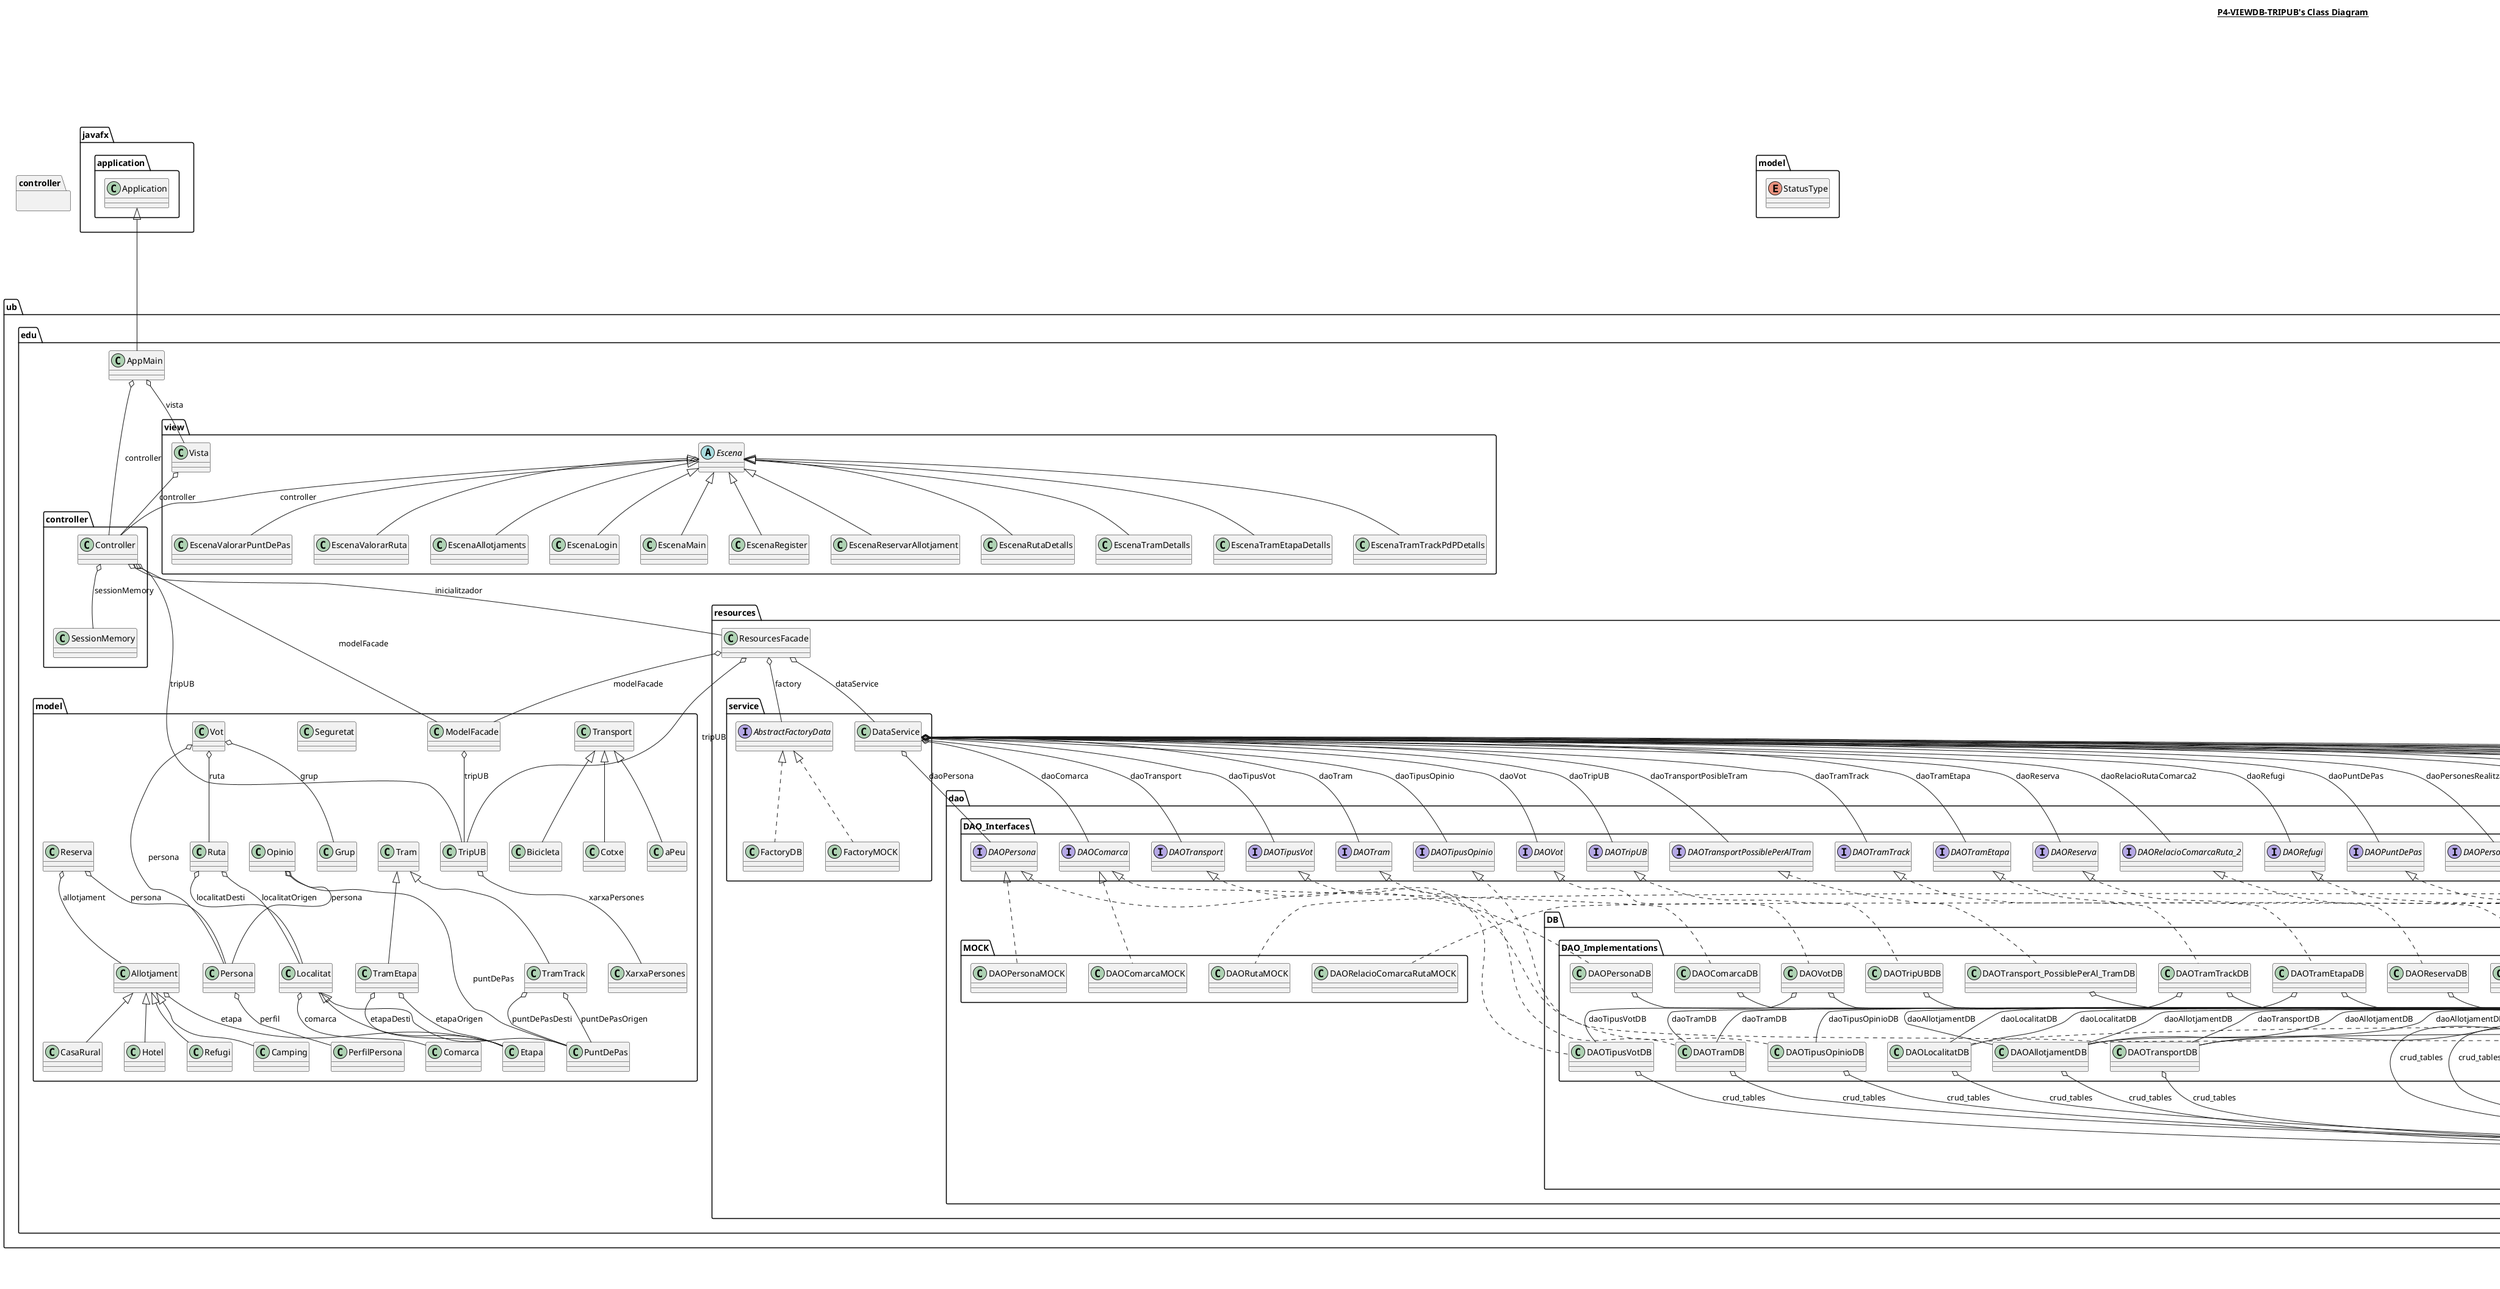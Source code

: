 @startuml

title __P4-VIEWDB-TRIPUB's Class Diagram__\n

      class ub.edu.AppMain {
      }

      namespace controller {
        class ub.edu.controller.Controller {
        }
      }

      namespace controller {
        class ub.edu.controller.SessionMemory {
        }
      }



      namespace model {
        class ub.edu.model.Allotjament {
        }
      }

      namespace model {
        class ub.edu.model.Bicicleta {
        }
      }

      namespace model {
        class ub.edu.model.Camping {
        }
      }

      namespace model {
        class ub.edu.model.CasaRural {
        }
      }

      namespace model {
        class ub.edu.model.Comarca {
        }
      }

      namespace model {
        class ub.edu.model.Cotxe {
        }
      }

      namespace model {
        class ub.edu.model.Etapa {
        }
      }

      namespace model {
        class ub.edu.model.Grup {
        }
      }

      namespace model {
        class ub.edu.model.Hotel {
        }
      }

      namespace model {
        class ub.edu.model.Localitat {
        }
      }

      namespace model {
        class ub.edu.model.ModelFacade {
        }
      }

      namespace model {
        class ub.edu.model.Opinio {
        }
      }

      namespace model {
        class ub.edu.model.PerfilPersona {
        }
      }

      namespace model {
        class ub.edu.model.Persona {
        }
      }

      namespace model {
        class ub.edu.model.PuntDePas {
        }
      }

      namespace model {
        class ub.edu.model.Refugi {
        }
      }

      namespace model {
        class ub.edu.model.Reserva {
        }
      }

      namespace model {
        class ub.edu.model.Ruta {
        }
      }

      namespace model {
        class ub.edu.model.Seguretat {
        }
      }

      namespace model {
        enum StatusType {
        }
      }

      namespace model {
        class ub.edu.model.Tram {
        }
      }

      namespace model {
        class ub.edu.model.TramEtapa {
        }
      }

      namespace model {
        class ub.edu.model.TramTrack {
        }
      }

      namespace model {
        class ub.edu.model.Transport {
        }
      }

      namespace model {
        class ub.edu.model.TripUB {
        }
      }

      namespace model {
        class ub.edu.model.Vot {
        }
      }

      namespace model {
        class ub.edu.model.XarxaPersones {
        }
      }

      namespace model {
        class ub.edu.model.aPeu {
        }
      }

      namespace resources {
        class ub.edu.resources.ResourcesFacade {
        }
      }

      namespace resources {
        namespace dao {
          interface ub.edu.resources.dao.DAO {
          }
        }
      }

        namespace dao {
          namespace DAO_Interfaces {
            interface ub.edu.resources.dao.DAO_Interfaces.DAOAPeu {
            }
          }
        }

      namespace resources {
        namespace dao {
          namespace DAO_Interfaces {
            interface ub.edu.resources.dao.DAO_Interfaces.DAOAllotjament {
            }
          }
        }
      }

      namespace resources {
        namespace dao {
          namespace DAO_Interfaces {
            interface ub.edu.resources.dao.DAO_Interfaces.DAOBicicleta {
            }
          }
        }
      }

      namespace resources {
        namespace dao {
          namespace DAO_Interfaces {
            interface ub.edu.resources.dao.DAO_Interfaces.DAOCamping {
            }
          }
        }
      }

      namespace resources {
        namespace dao {
          namespace DAO_Interfaces {
            interface ub.edu.resources.dao.DAO_Interfaces.DAOCasaRural {
            }
          }
        }
      }

      namespace resources {
        namespace dao {
          namespace DAO_Interfaces {
            interface ub.edu.resources.dao.DAO_Interfaces.DAOComarca {
            }
          }
        }
      }

      namespace resources {
        namespace dao {
          namespace DAO_Interfaces {
            interface ub.edu.resources.dao.DAO_Interfaces.DAOCotxe {
            }
          }
        }
      }

      namespace resources {
        namespace dao {
          namespace DAO_Interfaces {
            interface ub.edu.resources.dao.DAO_Interfaces.DAOEtapa {
            }
          }
        }
      }

      namespace resources {
        namespace dao {
          namespace DAO_Interfaces {
            interface ub.edu.resources.dao.DAO_Interfaces.DAOGrup {
              }
            }
          }
        }


    namespace b.edu {
      namespace resources {
        namespace dao {
          namespace DAO_Interfaces {
            interface ub.edu.resources.dao.DAO_Interfaces.DAOGrupFormatPerPersones {
            }
          }
        }
      }
    }


    namespace b.edu {
      namespace resources {
        namespace dao {
          namespace DAO_Interfaces {
            interface ub.edu.resources.dao.DAO_Interfaces.DAOHotel {
            }
          }
        }
      }
    }


    namespace b.edu {
      namespace resources {
        namespace dao {
          namespace DAO_Interfaces {
            interface ub.edu.resources.dao.DAO_Interfaces.DAOLocalitat {
            }
          }
        }
      }
    }

    namespace b.edu {
      namespace resources {
        namespace dao {
          namespace DAO_Interfaces {
            interface ub.edu.resources.dao.DAO_Interfaces.DAOOpinio {
            }
          }
        }
      }
    }


    namespace b.edu {
      namespace resources {
        namespace dao {
          namespace DAO_Interfaces {
            interface ub.edu.resources.dao.DAO_Interfaces.DAOPersona {
            }
          }
        }
      }
    }


    namespace b.edu {
      namespace resources {
        namespace dao {
          namespace DAO_Interfaces {
            interface ub.edu.resources.dao.DAO_Interfaces.DAOPersonesRealitzaRuta {
            }
          }
        }
      }
    }


    namespace b.edu {
      namespace resources {
        namespace dao {
          namespace DAO_Interfaces {
            interface ub.edu.resources.dao.DAO_Interfaces.DAOPuntDePas {
            }
          }
        }
      }
    }


    namespace b.edu {
      namespace resources {
        namespace dao {
          namespace DAO_Interfaces {
            interface ub.edu.resources.dao.DAO_Interfaces.DAORefugi {
            }
          }
        }
      }
    }


    namespace b.edu {
      namespace resources {
        namespace dao {
          namespace DAO_Interfaces {
            interface ub.edu.resources.dao.DAO_Interfaces.DAORelacioComarcaRuta {
            }
          }
        }
      }
    }


    namespace b.edu {
      namespace resources {
        namespace dao {
          namespace DAO_Interfaces {
            interface ub.edu.resources.dao.DAO_Interfaces.DAORelacioComarcaRuta_2 {
            }
          }
        }
      }
    }


    namespace b.edu {
      namespace resources {
        namespace dao {
          namespace DAO_Interfaces {
            interface ub.edu.resources.dao.DAO_Interfaces.DAOReserva {
            }
          }
        }
      }
    }


    namespace b.edu {
      namespace resources {
        namespace dao {
          namespace DAO_Interfaces {
            interface ub.edu.resources.dao.DAO_Interfaces.DAORuta {
            }
          }
        }
      }
    }


    namespace b.edu {
      namespace resources {
        namespace dao {
          namespace DAO_Interfaces {
            interface ub.edu.resources.dao.DAO_Interfaces.DAOTipusOpinio {
            }
          }
        }
      }
    }


    namespace b.edu {
      namespace resources {
        namespace dao {
          namespace DAO_Interfaces {
            interface ub.edu.resources.dao.DAO_Interfaces.DAOTipusVot {
            }
          }
        }
      }
    }


    namespace b.edu {
      namespace resources {
        namespace dao {
          namespace DAO_Interfaces {
            interface ub.edu.resources.dao.DAO_Interfaces.DAOTram {
            }
          }
        }
      }
    }


    namespace b.edu {
      namespace resources {
        namespace dao {
          namespace DAO_Interfaces {
            interface ub.edu.resources.dao.DAO_Interfaces.DAOTramEtapa {
            }
          }
        }
      }
    }


    namespace b.edu {
      namespace resources {
        namespace dao {
          namespace DAO_Interfaces {
            interface ub.edu.resources.dao.DAO_Interfaces.DAOTramTrack {
            }
          }
        }
      }
    }


    namespace b.edu {
      namespace resources {
        namespace dao {
          namespace DAO_Interfaces {
            interface ub.edu.resources.dao.DAO_Interfaces.DAOTransport {
            }
          }
        }
      }
    }


    namespace b.edu {
      namespace resources {
        namespace dao {
          namespace DAO_Interfaces {
            interface ub.edu.resources.dao.DAO_Interfaces.DAOTransportPossiblePerAlTram {
            }
          }
        }
      }
    }


    namespace b.edu {
      namespace resources {
        namespace dao {
          namespace DAO_Interfaces {
            interface ub.edu.resources.dao.DAO_Interfaces.DAOTripUB {
            }
          }
        }
      }
    }


    namespace b.edu {
      namespace resources {
        namespace dao {
          namespace DAO_Interfaces {
            interface ub.edu.resources.dao.DAO_Interfaces.DAOVot {
            }
          }
        }
      }
    }


    namespace b.edu {
      namespace resources {
        namespace dao {
          namespace DB.DAO_Implementations {
            class ub.edu.resources.dao.DB.DAO_Implementations.DAOAPeuDB {
            }
          }
        }
      }
    }


    namespace b.edu {
      namespace resources {
        namespace dao {
          namespace DB.DAO_Implementations {
            class ub.edu.resources.dao.DB.DAO_Implementations.DAOAllotjamentDB {
            }
          }
        }
      }
    }


    namespace b.edu {
      namespace resources {
        namespace dao {
          namespace DB.DAO_Implementations {
            class ub.edu.resources.dao.DB.DAO_Implementations.DAOBicicletaDB {
            }
          }
        }
      }
    }


    namespace b.edu {
      namespace resources {
        namespace dao {
          namespace DB.DAO_Implementations {
            class ub.edu.resources.dao.DB.DAO_Implementations.DAOCampingDB {
            }
          }
        }
      }
    }


    namespace b.edu {
      namespace resources {
        namespace dao {
          namespace DB.DAO_Implementations {
            class ub.edu.resources.dao.DB.DAO_Implementations.DAOCasaRuralDB {
            }
          }
        }
      }
    }


    namespace b.edu {
      namespace resources {
        namespace dao {
          namespace DB.DAO_Implementations {
            class ub.edu.resources.dao.DB.DAO_Implementations.DAOComarcaDB {
            }
          }
        }
      }
    }


    namespace b.edu {
      namespace resources {
        namespace dao {
          namespace DB.DAO_Implementations {
            class ub.edu.resources.dao.DB.DAO_Implementations.DAOCotxeDB {
            }
          }
        }
      }
    }

    namespace b.edu {
      namespace resources {
        namespace dao {
          namespace DB.DAO_Implementations {
            class ub.edu.resources.dao.DB.DAO_Implementations.DAOEtapaDB {
            }
          }
        }
      }
    }


    namespace b.edu {
      namespace resources {
        namespace dao {
          namespace DB.DAO_Implementations {
            class ub.edu.resources.dao.DB.DAO_Implementations.DAOGrupDB {
            }
          }
        }
      }
    }


    namespace b.edu {
      namespace resources {
        namespace dao {
          namespace DB.DAO_Implementations {
            class ub.edu.resources.dao.DB.DAO_Implementations.DAOGrup_FormatPer_PersonesDB {
            }
          }
        }
      }
    }


    namespace b.edu {
      namespace resources {
        namespace dao {
          namespace DB.DAO_Implementations {
            class ub.edu.resources.dao.DB.DAO_Implementations.DAOHotelDB {
            }
          }
        }
      }
    }


    namespace b.edu {
      namespace resources {
        namespace dao {
          namespace DB.DAO_Implementations {
            class ub.edu.resources.dao.DB.DAO_Implementations.DAOLocalitatDB {
            }
          }
        }
      }
    }


    namespace b.edu {
      namespace resources {
        namespace dao {
          namespace DB.DAO_Implementations {
            class ub.edu.resources.dao.DB.DAO_Implementations.DAOOpinioDB {
            }
          }
        }
      }
    }


    namespace b.edu {
      namespace resources {
        namespace dao {
          namespace DB.DAO_Implementations {
            class ub.edu.resources.dao.DB.DAO_Implementations.DAOPersonaDB {
            }
          }
        }
      }
    }

    namespace b.edu {
      namespace resources {
        namespace dao {
          namespace DB.DAO_Implementations {
            class ub.edu.resources.dao.DB.DAO_Implementations.DAOPersones_Realitza_RutaDB {
            }
          }
        }
      }
    }


    namespace b.edu {
      namespace resources {
        namespace dao {
          namespace DB.DAO_Implementations {
            class ub.edu.resources.dao.DB.DAO_Implementations.DAOPuntDePasDB {
            }
          }
        }
      }
    }


    namespace b.edu {
      namespace resources {
        namespace dao {
          namespace DB.DAO_Implementations {
            class ub.edu.resources.dao.DB.DAO_Implementations.DAORefugiDB {
            }
          }
        }
      }
    }


    namespace b.edu {
      namespace resources {
        namespace dao {
          namespace DB.DAO_Implementations {
            class ub.edu.resources.dao.DB.DAO_Implementations.DAORelacio_Comarca_RutaDB {
            }
          }
        }
      }
    }


    namespace b.edu {
      namespace resources {
        namespace dao {
          namespace DB.DAO_Implementations {
            class ub.edu.resources.dao.DB.DAO_Implementations.DAOReservaDB {
            }
          }
        }
      }
    }


    namespace b.edu {
      namespace resources {
        namespace dao {
          namespace DB.DAO_Implementations {
            class ub.edu.resources.dao.DB.DAO_Implementations.DAORutaDB {
            }
          }
        }
      }
    }


    namespace b.edu {
      namespace resources {
        namespace dao {
          namespace DB.DAO_Implementations {
            class ub.edu.resources.dao.DB.DAO_Implementations.DAOTipusOpinioDB {
            }
          }
        }
      }
    }


    namespace b.edu {
      namespace resources {
        namespace dao {
          namespace DB.DAO_Implementations {
            class ub.edu.resources.dao.DB.DAO_Implementations.DAOTipusVotDB {
            }
          }
        }
      }
    }

    namespace b.edu {
      namespace resources {
        namespace dao {
          namespace DB.DAO_Implementations {
            class ub.edu.resources.dao.DB.DAO_Implementations.DAOTramDB {
            }
          }
        }
      }
    }


    namespace b.edu {
      namespace resources {
        namespace dao {
          namespace DB.DAO_Implementations {
            class ub.edu.resources.dao.DB.DAO_Implementations.DAOTramEtapaDB {
            }
          }
        }
      }
    }


    namespace b.edu {
      namespace resources {
        namespace dao {
          namespace DB.DAO_Implementations {
            class ub.edu.resources.dao.DB.DAO_Implementations.DAOTramTrackDB {
            }
          }
        }
      }
    }


    namespace b.edu {
      namespace resources {
        namespace dao {
          namespace DB.DAO_Implementations {
            class ub.edu.resources.dao.DB.DAO_Implementations.DAOTransportDB {
            }
          }
        }
      }
    }


    namespace b.edu {
      namespace resources {
        namespace dao {
          namespace DB.DAO_Implementations {
            class ub.edu.resources.dao.DB.DAO_Implementations.DAOTransport_PossiblePerAl_TramDB {
            }
          }
        }
      }
    }


    namespace b.edu {
      namespace resources {
        namespace dao {
          namespace DB.DAO_Implementations {
            class ub.edu.resources.dao.DB.DAO_Implementations.DAOTripUBDB {
            }
          }
        }
      }
    }


    namespace b.edu {
      namespace resources {
        namespace dao {
          namespace DB.DAO_Implementations {
            class ub.edu.resources.dao.DB.DAO_Implementations.DAOVotDB {
            }
          }
        }
      }
    }


    namespace b.edu {
      namespace resources {
        namespace dao {
          namespace DB.Data {
            class ub.edu.resources.dao.DB.Data.CRUD_Tables {
            }
          }
        }
      }
    }


    namespace b.edu {
      namespace resources {
        namespace dao {
          namespace MOCK {
            class ub.edu.resources.dao.MOCK.DAOComarcaMOCK {
            }
          }
        }
      }
    }


    namespace b.edu {
      namespace resources {
        namespace dao {
          namespace MOCK {
            class ub.edu.resources.dao.MOCK.DAOPersonaMOCK {
            }
          }
        }
      }
    }


    namespace b.edu {
      namespace resources {
        namespace dao {
          namespace MOCK {
            class ub.edu.resources.dao.MOCK.DAORelacioComarcaRutaMOCK {
            }
          }
        }
      }
    }


    namespace b.edu {
      namespace resources {
        namespace dao {
          namespace MOCK {
            class ub.edu.resources.dao.MOCK.DAORutaMOCK {
            }
          }
        }
      }
    }


    namespace b.edu {
      namespace resources {
        namespace dao {
          class ub.edu.resources.dao.Parell {
          }
        }
      }
    }


    namespace b.edu {
      namespace resources {
        namespace dao {
          class ub.edu.resources.dao.Quartet {
          }
        }
      }
    }


    namespace b.edu {
      namespace resources {
        namespace dao {
          class ub.edu.resources.dao.Triplet {
          }
        }
      }
    }


    namespace b.edu {
      namespace resources {
        namespace service {
          interface ub.edu.resources.service.AbstractFactoryData {
          }
        }
      }
    }


    namespace b.edu {
      namespace resources {
        namespace service {
          class ub.edu.resources.service.DataService {
          }
        }
      }
    }


    namespace b.edu {
      namespace resources {
        namespace service {
          class ub.edu.resources.service.FactoryDB {
          }
        }
      }
    }


    namespace b.edu {
      namespace resources {
        namespace service {
          class ub.edu.resources.service.FactoryMOCK {
          }
        }
      }
    }


    namespace b.edu {
      namespace view {
        abstract class ub.edu.view.Escena {
        }
      }
    }

    namespace b.edu {
      namespace view {
        class ub.edu.view.EscenaAllotjaments {
        }
      }
    }


    namespace b.edu {
      namespace view {
        enum EscenaFactory {
        }
      }
    }


    namespace b.edu {
      namespace view {
        class ub.edu.view.EscenaLogin {
        }
      }
    }


    namespace b.edu {
      namespace view {
        class ub.edu.view.EscenaMain {
        }
      }
    }


    namespace b.edu {
      namespace view {
        class ub.edu.view.EscenaRegister {
        }
      }
    }


    namespace b.edu {
      namespace view {
        class ub.edu.view.EscenaReservarAllotjament {
        }
      }
    }

    namespace b.edu {
      namespace view {
        class ub.edu.view.EscenaRutaDetalls {
        }
      }
    }


    namespace b.edu {
      namespace view {
        class ub.edu.view.EscenaTramDetalls {
        }
      }
    }


    namespace b.edu {
      namespace view {
        class ub.edu.view.EscenaTramEtapaDetalls {
        }
      }
    }


    namespace b.edu {
      namespace view {
        class ub.edu.view.EscenaTramTrackPdPDetalls {
        }
      }
    }


    namespace b.edu {
      namespace view {
        class ub.edu.view.EscenaValorarPuntDePas {
        }
      }
    }


    namespace b.edu {
      namespace view {
        class ub.edu.view.EscenaValorarRuta {
        }
      }
    }


    namespace b.edu {
      namespace view {
        class ub.edu.view.Vista {
        }
      }
    }


  ub.edu.AppMain -up-|> javafx.application.Application
  ub.edu.AppMain o-- ub.edu.controller.Controller : controller
  ub.edu.AppMain o-- ub.edu.view.Vista : vista
  ub.edu.controller.Controller o-- ub.edu.resources.ResourcesFacade : inicialitzador
  ub.edu.controller.Controller o-- ub.edu.model.ModelFacade : modelFacade
  ub.edu.controller.Controller o-- ub.edu.controller.SessionMemory : sessionMemory
  ub.edu.controller.Controller o-- ub.edu.model.TripUB : tripUB
  ub.edu.model.Allotjament o-- ub.edu.model.Etapa : etapa
  ub.edu.model.Bicicleta -up-|> ub.edu.model.Transport
  ub.edu.model.Camping -up-|> ub.edu.model.Allotjament
  ub.edu.model.CasaRural -up-|> ub.edu.model.Allotjament
  ub.edu.model.Cotxe -up-|> ub.edu.model.Transport
  ub.edu.model.Etapa -up-|> ub.edu.model.Localitat
  ub.edu.model.Hotel -up-|> ub.edu.model.Allotjament
  ub.edu.model.Localitat o-- ub.edu.model.Comarca : comarca
  ub.edu.model.ModelFacade o-- ub.edu.model.TripUB : tripUB
  ub.edu.model.Opinio o-- ub.edu.model.Persona : persona
  ub.edu.model.Opinio o-- ub.edu.model.PuntDePas : puntDePas
  ub.edu.model.Persona o-- ub.edu.model.PerfilPersona : perfil
  ub.edu.model.PuntDePas -up-|> ub.edu.model.Localitat
  ub.edu.model.Refugi -up-|> ub.edu.model.Allotjament
  ub.edu.model.Reserva o-- ub.edu.model.Allotjament : allotjament
  ub.edu.model.Reserva o-- ub.edu.model.Persona : persona
  ub.edu.model.Ruta o-- ub.edu.model.Localitat : localitatDesti
  ub.edu.model.Ruta o-- ub.edu.model.Localitat : localitatOrigen
  ub.edu.model.TramEtapa -up-|> ub.edu.model.Tram
  ub.edu.model.TramEtapa o-- ub.edu.model.Etapa : etapaDesti
  ub.edu.model.TramEtapa o-- ub.edu.model.Etapa : etapaOrigen
  ub.edu.model.TramTrack -up-|> ub.edu.model.Tram
  ub.edu.model.TramTrack o-- ub.edu.model.PuntDePas : puntDePasDesti
  ub.edu.model.TramTrack o-- ub.edu.model.PuntDePas : puntDePasOrigen
  ub.edu.model.TripUB o-- ub.edu.model.XarxaPersones : xarxaPersones
  ub.edu.model.Vot o-- ub.edu.model.Grup : grup
  ub.edu.model.Vot o-- ub.edu.model.Persona : persona
  ub.edu.model.Vot o-- ub.edu.model.Ruta : ruta
  ub.edu.model.aPeu -up-|> ub.edu.model.Transport
  ub.edu.resources.ResourcesFacade o-- ub.edu.resources.service.DataService : dataService
  ub.edu.resources.ResourcesFacade o-- ub.edu.resources.service.AbstractFactoryData : factory
  ub.edu.resources.ResourcesFacade o-- ub.edu.model.ModelFacade : modelFacade
  ub.edu.resources.ResourcesFacade o-- ub.edu.model.TripUB : tripUB
  ub.edu.resources.dao.DB.DAO_Implementations.DAOAPeuDB .up.|> ub.edu.resources.dao.DAO_Interfaces.DAOAPeu
  ub.edu.resources.dao.DB.DAO_Implementations.DAOAPeuDB o-- ub.edu.resources.dao.DB.DAO_Implementations.DAOTransportDB : daoTransportDB
  ub.edu.resources.dao.DB.DAO_Implementations.DAOAPeuDB o-- ub.edu.resources.dao.DB.Data.CRUD_Tables : crud_tables
  ub.edu.resources.dao.DB.DAO_Implementations.DAOAllotjamentDB .up.|> ub.edu.resources.dao.DAO_Interfaces.DAOAllotjament
  ub.edu.resources.dao.DB.DAO_Implementations.DAOAllotjamentDB o-- ub.edu.resources.dao.DB.Data.CRUD_Tables : crud_tables
  ub.edu.resources.dao.DB.DAO_Implementations.DAOBicicletaDB .up.|> ub.edu.resources.dao.DAO_Interfaces.DAOBicicleta
  ub.edu.resources.dao.DB.DAO_Implementations.DAOBicicletaDB o-- ub.edu.resources.dao.DB.DAO_Implementations.DAOTransportDB : daoTransportDB
  ub.edu.resources.dao.DB.DAO_Implementations.DAOBicicletaDB o-- ub.edu.resources.dao.DB.Data.CRUD_Tables : crud_tables
  ub.edu.resources.dao.DB.DAO_Implementations.DAOCampingDB .up.|> ub.edu.resources.dao.DAO_Interfaces.DAOCamping
  ub.edu.resources.dao.DB.DAO_Implementations.DAOCampingDB o-- ub.edu.resources.dao.DB.DAO_Implementations.DAOAllotjamentDB : daoAllotjamentDB
  ub.edu.resources.dao.DB.DAO_Implementations.DAOCampingDB o-- ub.edu.resources.dao.DB.Data.CRUD_Tables : crud_tables
  ub.edu.resources.dao.DB.DAO_Implementations.DAOCasaRuralDB .up.|> ub.edu.resources.dao.DAO_Interfaces.DAOCasaRural
  ub.edu.resources.dao.DB.DAO_Implementations.DAOCasaRuralDB o-- ub.edu.resources.dao.DB.DAO_Implementations.DAOAllotjamentDB : daoAllotjamentDB
  ub.edu.resources.dao.DB.DAO_Implementations.DAOCasaRuralDB o-- ub.edu.resources.dao.DB.Data.CRUD_Tables : crud_tables
  ub.edu.resources.dao.DB.DAO_Implementations.DAOComarcaDB .up.|> ub.edu.resources.dao.DAO_Interfaces.DAOComarca
  ub.edu.resources.dao.DB.DAO_Implementations.DAOComarcaDB o-- ub.edu.resources.dao.DB.Data.CRUD_Tables : crud_tables
  ub.edu.resources.dao.DB.DAO_Implementations.DAOCotxeDB .up.|> ub.edu.resources.dao.DAO_Interfaces.DAOCotxe
  ub.edu.resources.dao.DB.DAO_Implementations.DAOCotxeDB o-- ub.edu.resources.dao.DB.DAO_Implementations.DAOTransportDB : daoTransportDB
  ub.edu.resources.dao.DB.DAO_Implementations.DAOCotxeDB o-- ub.edu.resources.dao.DB.Data.CRUD_Tables : crud_tables
  ub.edu.resources.dao.DB.DAO_Implementations.DAOEtapaDB .up.|> ub.edu.resources.dao.DAO_Interfaces.DAOEtapa
  ub.edu.resources.dao.DB.DAO_Implementations.DAOEtapaDB o-- ub.edu.resources.dao.DB.DAO_Implementations.DAOLocalitatDB : daoLocalitatDB
  ub.edu.resources.dao.DB.DAO_Implementations.DAOEtapaDB o-- ub.edu.resources.dao.DB.Data.CRUD_Tables : crud_tables
  ub.edu.resources.dao.DB.DAO_Implementations.DAOGrupDB .up.|> ub.edu.resources.dao.DAO_Interfaces.DAOGrup
  ub.edu.resources.dao.DB.DAO_Implementations.DAOGrupDB o-- ub.edu.resources.dao.DB.Data.CRUD_Tables : crud_tables
  ub.edu.resources.dao.DB.DAO_Implementations.DAOGrup_FormatPer_PersonesDB .up.|> ub.edu.resources.dao.DAO_Interfaces.DAOGrupFormatPerPersones
  ub.edu.resources.dao.DB.DAO_Implementations.DAOGrup_FormatPer_PersonesDB o-- ub.edu.resources.dao.DB.Data.CRUD_Tables : crud_tables
  ub.edu.resources.dao.DB.DAO_Implementations.DAOHotelDB .up.|> ub.edu.resources.dao.DAO_Interfaces.DAOHotel
  ub.edu.resources.dao.DB.DAO_Implementations.DAOHotelDB o-- ub.edu.resources.dao.DB.DAO_Implementations.DAOAllotjamentDB : daoAllotjamentDB
  ub.edu.resources.dao.DB.DAO_Implementations.DAOHotelDB o-- ub.edu.resources.dao.DB.Data.CRUD_Tables : crud_tables
  ub.edu.resources.dao.DB.DAO_Implementations.DAOLocalitatDB .up.|> ub.edu.resources.dao.DAO_Interfaces.DAOLocalitat
  ub.edu.resources.dao.DB.DAO_Implementations.DAOLocalitatDB o-- ub.edu.resources.dao.DB.Data.CRUD_Tables : crud_tables
  ub.edu.resources.dao.DB.DAO_Implementations.DAOOpinioDB .up.|> ub.edu.resources.dao.DAO_Interfaces.DAOOpinio
  ub.edu.resources.dao.DB.DAO_Implementations.DAOOpinioDB o-- ub.edu.resources.dao.DB.DAO_Implementations.DAOTipusOpinioDB : daoTipusOpinioDB
  ub.edu.resources.dao.DB.DAO_Implementations.DAOOpinioDB o-- ub.edu.resources.dao.DB.Data.CRUD_Tables : crud_tables
  ub.edu.resources.dao.DB.DAO_Implementations.DAOPersonaDB .up.|> ub.edu.resources.dao.DAO_Interfaces.DAOPersona
  ub.edu.resources.dao.DB.DAO_Implementations.DAOPersonaDB o-- ub.edu.resources.dao.DB.Data.CRUD_Tables : crud_tables
  ub.edu.resources.dao.DB.DAO_Implementations.DAOPersones_Realitza_RutaDB .up.|> ub.edu.resources.dao.DAO_Interfaces.DAOPersonesRealitzaRuta
  ub.edu.resources.dao.DB.DAO_Implementations.DAOPersones_Realitza_RutaDB o-- ub.edu.resources.dao.DB.Data.CRUD_Tables : crud_tables
  ub.edu.resources.dao.DB.DAO_Implementations.DAOPuntDePasDB .up.|> ub.edu.resources.dao.DAO_Interfaces.DAOPuntDePas
  ub.edu.resources.dao.DB.DAO_Implementations.DAOPuntDePasDB o-- ub.edu.resources.dao.DB.DAO_Implementations.DAOLocalitatDB : daoLocalitatDB
  ub.edu.resources.dao.DB.DAO_Implementations.DAOPuntDePasDB o-- ub.edu.resources.dao.DB.Data.CRUD_Tables : crud_tables
  ub.edu.resources.dao.DB.DAO_Implementations.DAORefugiDB .up.|> ub.edu.resources.dao.DAO_Interfaces.DAORefugi
  ub.edu.resources.dao.DB.DAO_Implementations.DAORefugiDB o-- ub.edu.resources.dao.DB.DAO_Implementations.DAOAllotjamentDB : daoAllotjamentDB
  ub.edu.resources.dao.DB.DAO_Implementations.DAORefugiDB o-- ub.edu.resources.dao.DB.Data.CRUD_Tables : crud_tables
  ub.edu.resources.dao.DB.DAO_Implementations.DAORelacio_Comarca_RutaDB .up.|> ub.edu.resources.dao.DAO_Interfaces.DAORelacioComarcaRuta_2
  ub.edu.resources.dao.DB.DAO_Implementations.DAORelacio_Comarca_RutaDB o-- ub.edu.resources.dao.DB.Data.CRUD_Tables : crud_tables
  ub.edu.resources.dao.DB.DAO_Implementations.DAOReservaDB .up.|> ub.edu.resources.dao.DAO_Interfaces.DAOReserva
  ub.edu.resources.dao.DB.DAO_Implementations.DAOReservaDB o-- ub.edu.resources.dao.DB.Data.CRUD_Tables : crud_tables
  ub.edu.resources.dao.DB.DAO_Implementations.DAORutaDB .up.|> ub.edu.resources.dao.DAO_Interfaces.DAORuta
  ub.edu.resources.dao.DB.DAO_Implementations.DAORutaDB o-- ub.edu.resources.dao.DB.Data.CRUD_Tables : crud_tables
  ub.edu.resources.dao.DB.DAO_Implementations.DAOTipusOpinioDB .up.|> ub.edu.resources.dao.DAO_Interfaces.DAOTipusOpinio
  ub.edu.resources.dao.DB.DAO_Implementations.DAOTipusOpinioDB o-- ub.edu.resources.dao.DB.Data.CRUD_Tables : crud_tables
  ub.edu.resources.dao.DB.DAO_Implementations.DAOTipusVotDB .up.|> ub.edu.resources.dao.DAO_Interfaces.DAOTipusVot
  ub.edu.resources.dao.DB.DAO_Implementations.DAOTipusVotDB o-- ub.edu.resources.dao.DB.Data.CRUD_Tables : crud_tables
  ub.edu.resources.dao.DB.DAO_Implementations.DAOTramDB .up.|> ub.edu.resources.dao.DAO_Interfaces.DAOTram
  ub.edu.resources.dao.DB.DAO_Implementations.DAOTramDB o-- ub.edu.resources.dao.DB.Data.CRUD_Tables : crud_tables
  ub.edu.resources.dao.DB.DAO_Implementations.DAOTramEtapaDB .up.|> ub.edu.resources.dao.DAO_Interfaces.DAOTramEtapa
  ub.edu.resources.dao.DB.DAO_Implementations.DAOTramEtapaDB o-- ub.edu.resources.dao.DB.DAO_Implementations.DAOTramDB : daoTramDB
  ub.edu.resources.dao.DB.DAO_Implementations.DAOTramEtapaDB o-- ub.edu.resources.dao.DB.Data.CRUD_Tables : crud_tables
  ub.edu.resources.dao.DB.DAO_Implementations.DAOTramTrackDB .up.|> ub.edu.resources.dao.DAO_Interfaces.DAOTramTrack
  ub.edu.resources.dao.DB.DAO_Implementations.DAOTramTrackDB o-- ub.edu.resources.dao.DB.DAO_Implementations.DAOTramDB : daoTramDB
  ub.edu.resources.dao.DB.DAO_Implementations.DAOTramTrackDB o-- ub.edu.resources.dao.DB.Data.CRUD_Tables : crud_tables
  ub.edu.resources.dao.DB.DAO_Implementations.DAOTransportDB .up.|> ub.edu.resources.dao.DAO_Interfaces.DAOTransport
  ub.edu.resources.dao.DB.DAO_Implementations.DAOTransportDB o-- ub.edu.resources.dao.DB.Data.CRUD_Tables : crud_tables
  ub.edu.resources.dao.DB.DAO_Implementations.DAOTransport_PossiblePerAl_TramDB .up.|> ub.edu.resources.dao.DAO_Interfaces.DAOTransportPossiblePerAlTram
  ub.edu.resources.dao.DB.DAO_Implementations.DAOTransport_PossiblePerAl_TramDB o-- ub.edu.resources.dao.DB.Data.CRUD_Tables : crud_tables
  ub.edu.resources.dao.DB.DAO_Implementations.DAOTripUBDB .up.|> ub.edu.resources.dao.DAO_Interfaces.DAOTripUB
  ub.edu.resources.dao.DB.DAO_Implementations.DAOTripUBDB o-- ub.edu.resources.dao.DB.Data.CRUD_Tables : crud_tables
  ub.edu.resources.dao.DB.DAO_Implementations.DAOVotDB .up.|> ub.edu.resources.dao.DAO_Interfaces.DAOVot
  ub.edu.resources.dao.DB.DAO_Implementations.DAOVotDB o-- ub.edu.resources.dao.DB.DAO_Implementations.DAOTipusVotDB : daoTipusVotDB
  ub.edu.resources.dao.DB.DAO_Implementations.DAOVotDB o-- ub.edu.resources.dao.DB.Data.CRUD_Tables : crud_tables
  ub.edu.resources.dao.MOCK.DAOComarcaMOCK .up.|> ub.edu.resources.dao.DAO_Interfaces.DAOComarca
  ub.edu.resources.dao.MOCK.DAOPersonaMOCK .up.|> ub.edu.resources.dao.DAO_Interfaces.DAOPersona
  ub.edu.resources.dao.MOCK.DAORelacioComarcaRutaMOCK .up.|> ub.edu.resources.dao.DAO_Interfaces.DAORelacioComarcaRuta
  ub.edu.resources.dao.MOCK.DAORutaMOCK .up.|> ub.edu.resources.dao.DAO_Interfaces.DAORuta
  ub.edu.resources.dao.Parell o-- T : element1
  ub.edu.resources.dao.Parell o-- V : element2
  ub.edu.resources.dao.Quartet o-- T : element1
  ub.edu.resources.dao.Quartet o-- V : element2
  ub.edu.resources.dao.Quartet o-- W : element3
  ub.edu.resources.dao.Quartet o-- X : element4
  ub.edu.resources.dao.Triplet o-- T : element1
  ub.edu.resources.dao.Triplet o-- V : element2
  ub.edu.resources.dao.Triplet o-- W : element3
  ub.edu.resources.service.DataService o-- ub.edu.resources.dao.DAO_Interfaces.DAOAllotjament : daoAllotjament
  ub.edu.resources.service.DataService o-- ub.edu.resources.dao.DAO_Interfaces.DAOBicicleta : daoBicicleta
  ub.edu.resources.service.DataService o-- ub.edu.resources.dao.DAO_Interfaces.DAOCamping : daoCamping
  ub.edu.resources.service.DataService o-- ub.edu.resources.dao.DAO_Interfaces.DAOCasaRural : daoCasaRural
  ub.edu.resources.service.DataService o-- ub.edu.resources.dao.DAO_Interfaces.DAOComarca : daoComarca
  ub.edu.resources.service.DataService o-- ub.edu.resources.dao.DAO_Interfaces.DAOCotxe : daoCotxe
  ub.edu.resources.service.DataService o-- ub.edu.resources.dao.DAO_Interfaces.DAOEtapa : daoEtapa
  ub.edu.resources.service.DataService o-- ub.edu.resources.dao.DAO_Interfaces.DAOGrup : daoGrup
  ub.edu.resources.service.DataService o-- ub.edu.resources.dao.DAO_Interfaces.DAOGrupFormatPerPersones : daoGrupFormatPerPersones
  ub.edu.resources.service.DataService o-- ub.edu.resources.dao.DAO_Interfaces.DAOHotel : daoHotel
  ub.edu.resources.service.DataService o-- ub.edu.resources.dao.DAO_Interfaces.DAOLocalitat : daoLocalitat
  ub.edu.resources.service.DataService o-- ub.edu.resources.dao.DAO_Interfaces.DAOOpinio : daoOpinio
  ub.edu.resources.service.DataService o-- ub.edu.resources.dao.DAO_Interfaces.DAOPersona : daoPersona
  ub.edu.resources.service.DataService o-- ub.edu.resources.dao.DAO_Interfaces.DAOPersonesRealitzaRuta : daoPersonesRealitzaRuta
  ub.edu.resources.service.DataService o-- ub.edu.resources.dao.DAO_Interfaces.DAOPuntDePas : daoPuntDePas
  ub.edu.resources.service.DataService o-- ub.edu.resources.dao.DAO_Interfaces.DAORefugi : daoRefugi
  ub.edu.resources.service.DataService o-- ub.edu.resources.dao.DAO_Interfaces.DAORelacioComarcaRuta : daoRelacioRutaComarca
  ub.edu.resources.service.DataService o-- ub.edu.resources.dao.DAO_Interfaces.DAORelacioComarcaRuta_2 : daoRelacioRutaComarca2
  ub.edu.resources.service.DataService o-- ub.edu.resources.dao.DAO_Interfaces.DAOReserva : daoReserva
  ub.edu.resources.service.DataService o-- ub.edu.resources.dao.DAO_Interfaces.DAORuta : daoRuta
  ub.edu.resources.service.DataService o-- ub.edu.resources.dao.DAO_Interfaces.DAOTipusOpinio : daoTipusOpinio
  ub.edu.resources.service.DataService o-- ub.edu.resources.dao.DAO_Interfaces.DAOTipusVot : daoTipusVot
  ub.edu.resources.service.DataService o-- ub.edu.resources.dao.DAO_Interfaces.DAOTram : daoTram
  ub.edu.resources.service.DataService o-- ub.edu.resources.dao.DAO_Interfaces.DAOTramEtapa : daoTramEtapa
  ub.edu.resources.service.DataService o-- ub.edu.resources.dao.DAO_Interfaces.DAOTramTrack : daoTramTrack
  ub.edu.resources.service.DataService o-- ub.edu.resources.dao.DAO_Interfaces.DAOTransport : daoTransport
  ub.edu.resources.service.DataService o-- ub.edu.resources.dao.DAO_Interfaces.DAOTransportPossiblePerAlTram : daoTransportPosibleTram
  ub.edu.resources.service.DataService o-- ub.edu.resources.dao.DAO_Interfaces.DAOTripUB : daoTripUB
  ub.edu.resources.service.DataService o-- ub.edu.resources.dao.DAO_Interfaces.DAOVot : daoVot
  ub.edu.resources.service.DataService o-- ub.edu.resources.dao.DAO_Interfaces.DAOAPeu : daoaPeu
  ub.edu.resources.service.FactoryDB .up.|> ub.edu.resources.service.AbstractFactoryData
  ub.edu.resources.service.FactoryMOCK .up.|> ub.edu.resources.service.AbstractFactoryData
  ub.edu.view.Escena o-- ub.edu.controller.Controller : controller
  ub.edu.view.EscenaAllotjaments -up-|> ub.edu.view.Escena
  ub.edu.view.EscenaLogin -up-|> ub.edu.view.Escena
  ub.edu.view.EscenaMain -up-|> ub.edu.view.Escena
  ub.edu.view.EscenaRegister -up-|> ub.edu.view.Escena
  ub.edu.view.EscenaReservarAllotjament -up-|> ub.edu.view.Escena
  ub.edu.view.EscenaRutaDetalls -up-|> ub.edu.view.Escena
  ub.edu.view.EscenaTramDetalls -up-|> ub.edu.view.Escena
  ub.edu.view.EscenaTramEtapaDetalls -up-|> ub.edu.view.Escena
  ub.edu.view.EscenaTramTrackPdPDetalls -up-|> ub.edu.view.Escena
  ub.edu.view.EscenaValorarPuntDePas -up-|> ub.edu.view.Escena
  ub.edu.view.EscenaValorarRuta -up-|> ub.edu.view.Escena
  ub.edu.view.Vista o-- ub.edu.controller.Controller : controller


right footer


PlantUML diagram generated by SketchIt! (https://bitbucket.org/pmesmeur/sketch.it)
For more information about this tool, please contact philippe.mesmeur@gmail.com
endfooter

@enduml